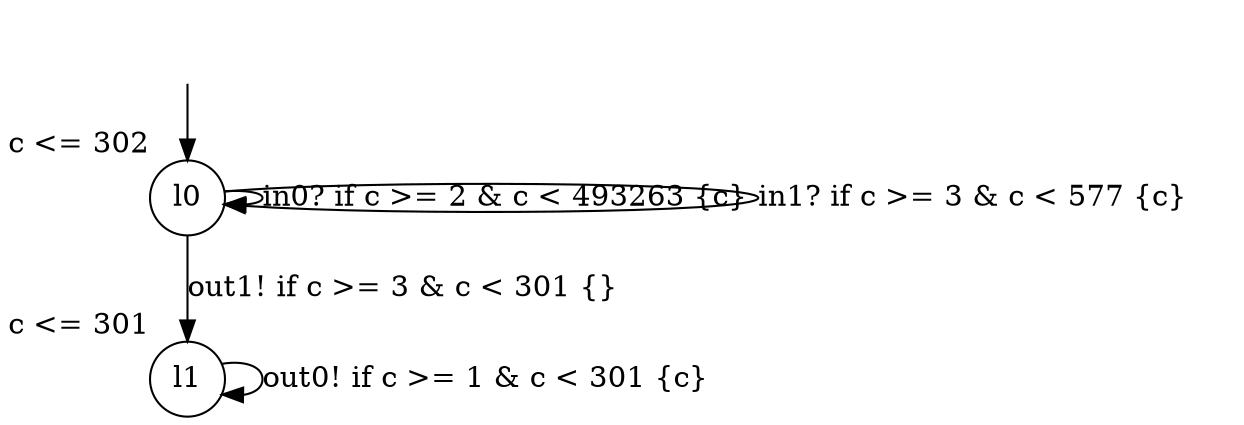 digraph g {
__start0 [label="" shape="none"];
l0 [shape="circle" margin=0 label="l0", xlabel="c <= 302"];
l1 [shape="circle" margin=0 label="l1", xlabel="c <= 301"];
l0 -> l0 [label="in0? if c >= 2 & c < 493263 {c} "];
l0 -> l0 [label="in1? if c >= 3 & c < 577 {c} "];
l0 -> l1 [label="out1! if c >= 3 & c < 301 {} "];
l1 -> l1 [label="out0! if c >= 1 & c < 301 {c} "];
__start0 -> l0;
}
